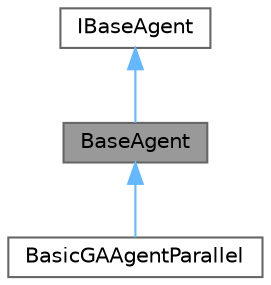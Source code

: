 digraph "BaseAgent"
{
 // LATEX_PDF_SIZE
  bgcolor="transparent";
  edge [fontname=Helvetica,fontsize=10,labelfontname=Helvetica,labelfontsize=10];
  node [fontname=Helvetica,fontsize=10,shape=box,height=0.2,width=0.4];
  Node1 [id="Node000001",label="BaseAgent",height=0.2,width=0.4,color="gray40", fillcolor="grey60", style="filled", fontcolor="black",tooltip="Agent component represented in game Implements IBaseAgent interface."];
  Node2 -> Node1 [id="edge1_Node000001_Node000002",dir="back",color="steelblue1",style="solid",tooltip=" "];
  Node2 [id="Node000002",label="IBaseAgent",height=0.2,width=0.4,color="gray40", fillcolor="white", style="filled",URL="$interface_i_base_agent.html",tooltip="Defines interface for base agent and properties related to its behaviour."];
  Node1 -> Node3 [id="edge2_Node000001_Node000003",dir="back",color="steelblue1",style="solid",tooltip=" "];
  Node3 [id="Node000003",label="BasicGAAgentParallel",height=0.2,width=0.4,color="gray40", fillcolor="white", style="filled",URL="$class_basic_g_a_agent_parallel.html",tooltip="Basic parralel GA agent For path planning use NavMeshAgent (A*)"];
}
